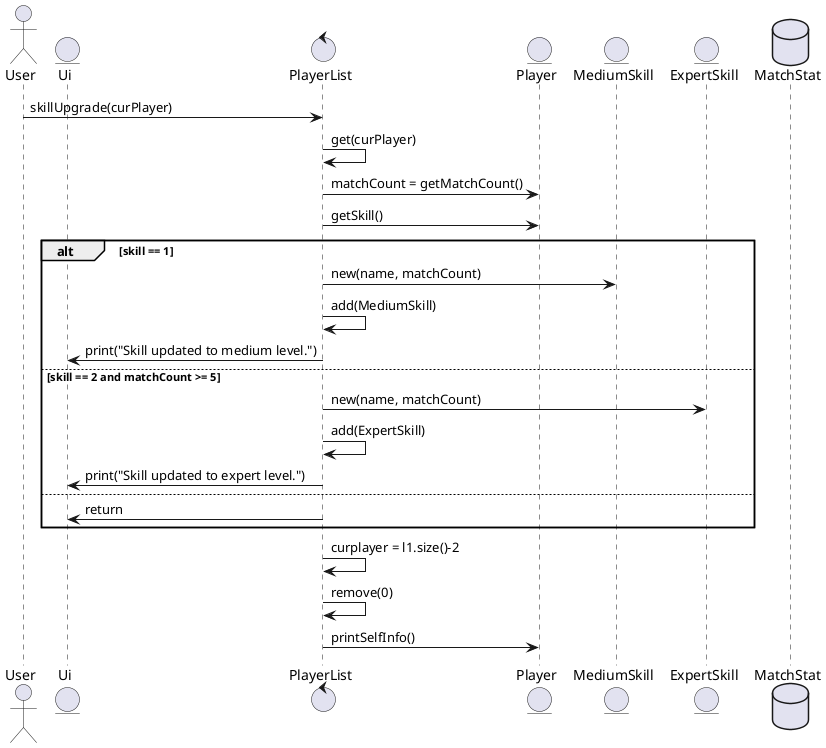 @startuml skillUpgradeSequence

actor User
entity "Ui" as UI
control "PlayerList" as PL
entity "Player" as P
entity "MediumSkill" as MS
entity "ExpertSkill" as ES
database "MatchStat" as MSDB

User -> PL : skillUpgrade(curPlayer)
PL -> PL : get(curPlayer)
PL -> P : matchCount = getMatchCount()
PL -> P : getSkill()

alt skill == 1
    PL -> MS : new(name, matchCount)
    PL -> PL : add(MediumSkill)
    PL -> UI : print("Skill updated to medium level.")
else skill == 2 and matchCount >= 5
    PL -> ES : new(name, matchCount)
    PL -> PL : add(ExpertSkill)
    PL -> UI : print("Skill updated to expert level.")
else
    PL -> UI : return
end

PL -> PL : curplayer = l1.size()-2
PL -> PL : remove(0)
PL -> P : printSelfInfo()

@enduml
